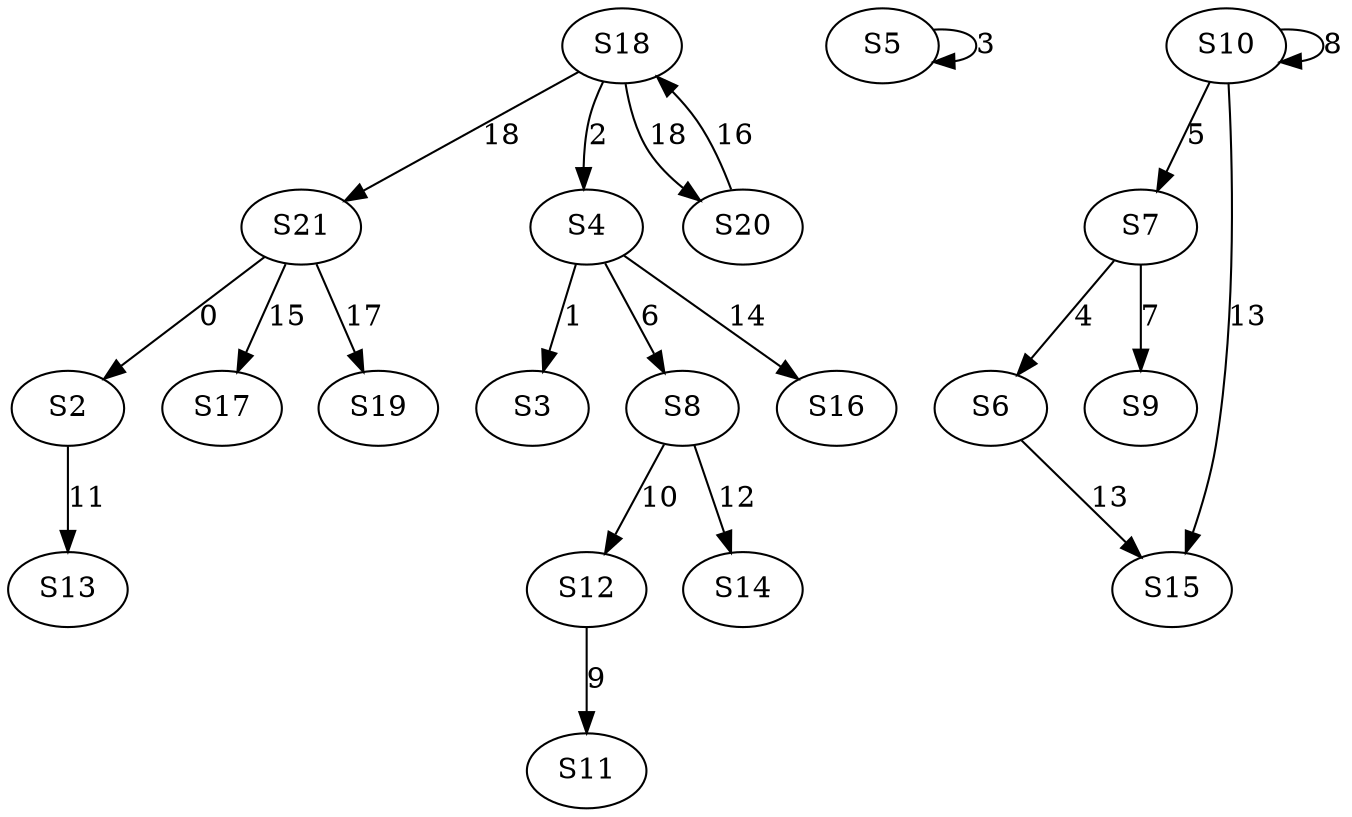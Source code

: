 strict digraph {
	S21 -> S2 [ label = 0 ];
	S4 -> S3 [ label = 1 ];
	S18 -> S4 [ label = 2 ];
	S5 -> S5 [ label = 3 ];
	S7 -> S6 [ label = 4 ];
	S10 -> S7 [ label = 5 ];
	S4 -> S8 [ label = 6 ];
	S7 -> S9 [ label = 7 ];
	S10 -> S10 [ label = 8 ];
	S12 -> S11 [ label = 9 ];
	S8 -> S12 [ label = 10 ];
	S2 -> S13 [ label = 11 ];
	S8 -> S14 [ label = 12 ];
	S6 -> S15 [ label = 13 ];
	S4 -> S16 [ label = 14 ];
	S21 -> S17 [ label = 15 ];
	S20 -> S18 [ label = 16 ];
	S21 -> S19 [ label = 17 ];
	S18 -> S20 [ label = 18 ];
	S18 -> S21 [ label = 18 ];
	S10 -> S15 [ label = 13 ];
}